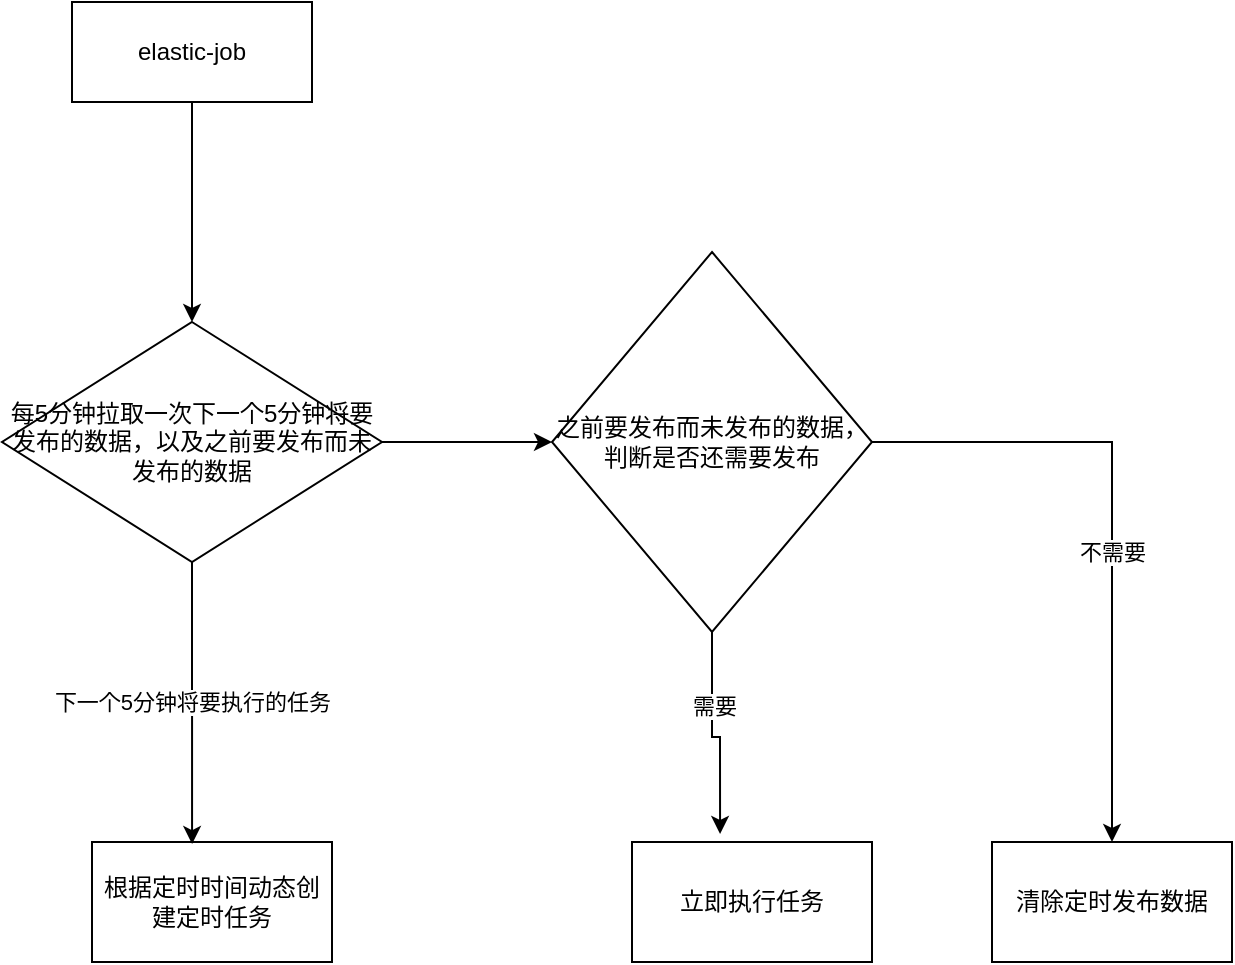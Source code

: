 <mxfile version="14.6.12" type="github">
  <diagram id="6wZPgM5fM8KpBSpR6kdH" name="Page-1">
    <mxGraphModel dx="1422" dy="763" grid="1" gridSize="10" guides="1" tooltips="1" connect="1" arrows="1" fold="1" page="1" pageScale="1" pageWidth="827" pageHeight="1169" math="0" shadow="0">
      <root>
        <mxCell id="0" />
        <mxCell id="1" parent="0" />
        <mxCell id="cuceO5Cf-MV7t8IaMW8p-12" style="edgeStyle=orthogonalEdgeStyle;rounded=0;orthogonalLoop=1;jettySize=auto;html=1;entryX=0.5;entryY=0;entryDx=0;entryDy=0;" edge="1" parent="1" source="cuceO5Cf-MV7t8IaMW8p-1" target="cuceO5Cf-MV7t8IaMW8p-9">
          <mxGeometry relative="1" as="geometry" />
        </mxCell>
        <mxCell id="cuceO5Cf-MV7t8IaMW8p-1" value="elastic-job" style="rounded=0;whiteSpace=wrap;html=1;" vertex="1" parent="1">
          <mxGeometry x="200" y="120" width="120" height="50" as="geometry" />
        </mxCell>
        <mxCell id="cuceO5Cf-MV7t8IaMW8p-5" value="根据定时时间动态创建定时任务" style="rounded=0;whiteSpace=wrap;html=1;" vertex="1" parent="1">
          <mxGeometry x="210" y="540" width="120" height="60" as="geometry" />
        </mxCell>
        <mxCell id="cuceO5Cf-MV7t8IaMW8p-7" value="立即执行任务" style="rounded=0;whiteSpace=wrap;html=1;" vertex="1" parent="1">
          <mxGeometry x="480" y="540" width="120" height="60" as="geometry" />
        </mxCell>
        <mxCell id="cuceO5Cf-MV7t8IaMW8p-11" value="下一个5分钟将要执行的任务" style="edgeStyle=orthogonalEdgeStyle;rounded=0;orthogonalLoop=1;jettySize=auto;html=1;exitX=0.5;exitY=1;exitDx=0;exitDy=0;entryX=0.417;entryY=0.017;entryDx=0;entryDy=0;entryPerimeter=0;" edge="1" parent="1" source="cuceO5Cf-MV7t8IaMW8p-9" target="cuceO5Cf-MV7t8IaMW8p-5">
          <mxGeometry relative="1" as="geometry" />
        </mxCell>
        <mxCell id="cuceO5Cf-MV7t8IaMW8p-14" style="edgeStyle=orthogonalEdgeStyle;rounded=0;orthogonalLoop=1;jettySize=auto;html=1;exitX=1;exitY=0.5;exitDx=0;exitDy=0;entryX=0;entryY=0.5;entryDx=0;entryDy=0;" edge="1" parent="1" source="cuceO5Cf-MV7t8IaMW8p-9" target="cuceO5Cf-MV7t8IaMW8p-13">
          <mxGeometry relative="1" as="geometry" />
        </mxCell>
        <mxCell id="cuceO5Cf-MV7t8IaMW8p-9" value="每5分钟拉取一次下一个5分钟将要发布的数据，以及之前要发布而未发布的数据" style="rhombus;whiteSpace=wrap;html=1;" vertex="1" parent="1">
          <mxGeometry x="165" y="280" width="190" height="120" as="geometry" />
        </mxCell>
        <mxCell id="cuceO5Cf-MV7t8IaMW8p-15" style="edgeStyle=orthogonalEdgeStyle;rounded=0;orthogonalLoop=1;jettySize=auto;html=1;entryX=0.367;entryY=-0.067;entryDx=0;entryDy=0;entryPerimeter=0;" edge="1" parent="1" source="cuceO5Cf-MV7t8IaMW8p-13" target="cuceO5Cf-MV7t8IaMW8p-7">
          <mxGeometry relative="1" as="geometry" />
        </mxCell>
        <mxCell id="cuceO5Cf-MV7t8IaMW8p-16" value="需要" style="edgeLabel;html=1;align=center;verticalAlign=middle;resizable=0;points=[];" vertex="1" connectable="0" parent="cuceO5Cf-MV7t8IaMW8p-15">
          <mxGeometry x="-0.295" y="1" relative="1" as="geometry">
            <mxPoint as="offset" />
          </mxGeometry>
        </mxCell>
        <mxCell id="cuceO5Cf-MV7t8IaMW8p-18" style="edgeStyle=orthogonalEdgeStyle;rounded=0;orthogonalLoop=1;jettySize=auto;html=1;exitX=1;exitY=0.5;exitDx=0;exitDy=0;" edge="1" parent="1" source="cuceO5Cf-MV7t8IaMW8p-13" target="cuceO5Cf-MV7t8IaMW8p-17">
          <mxGeometry relative="1" as="geometry" />
        </mxCell>
        <mxCell id="cuceO5Cf-MV7t8IaMW8p-19" value="不需要" style="edgeLabel;html=1;align=center;verticalAlign=middle;resizable=0;points=[];" vertex="1" connectable="0" parent="cuceO5Cf-MV7t8IaMW8p-18">
          <mxGeometry x="0.094" relative="1" as="geometry">
            <mxPoint as="offset" />
          </mxGeometry>
        </mxCell>
        <mxCell id="cuceO5Cf-MV7t8IaMW8p-13" value="之前要发布而未发布的数据，判断是否还需要发布" style="rhombus;whiteSpace=wrap;html=1;" vertex="1" parent="1">
          <mxGeometry x="440" y="245" width="160" height="190" as="geometry" />
        </mxCell>
        <mxCell id="cuceO5Cf-MV7t8IaMW8p-17" value="清除定时发布数据" style="rounded=0;whiteSpace=wrap;html=1;" vertex="1" parent="1">
          <mxGeometry x="660" y="540" width="120" height="60" as="geometry" />
        </mxCell>
      </root>
    </mxGraphModel>
  </diagram>
</mxfile>
